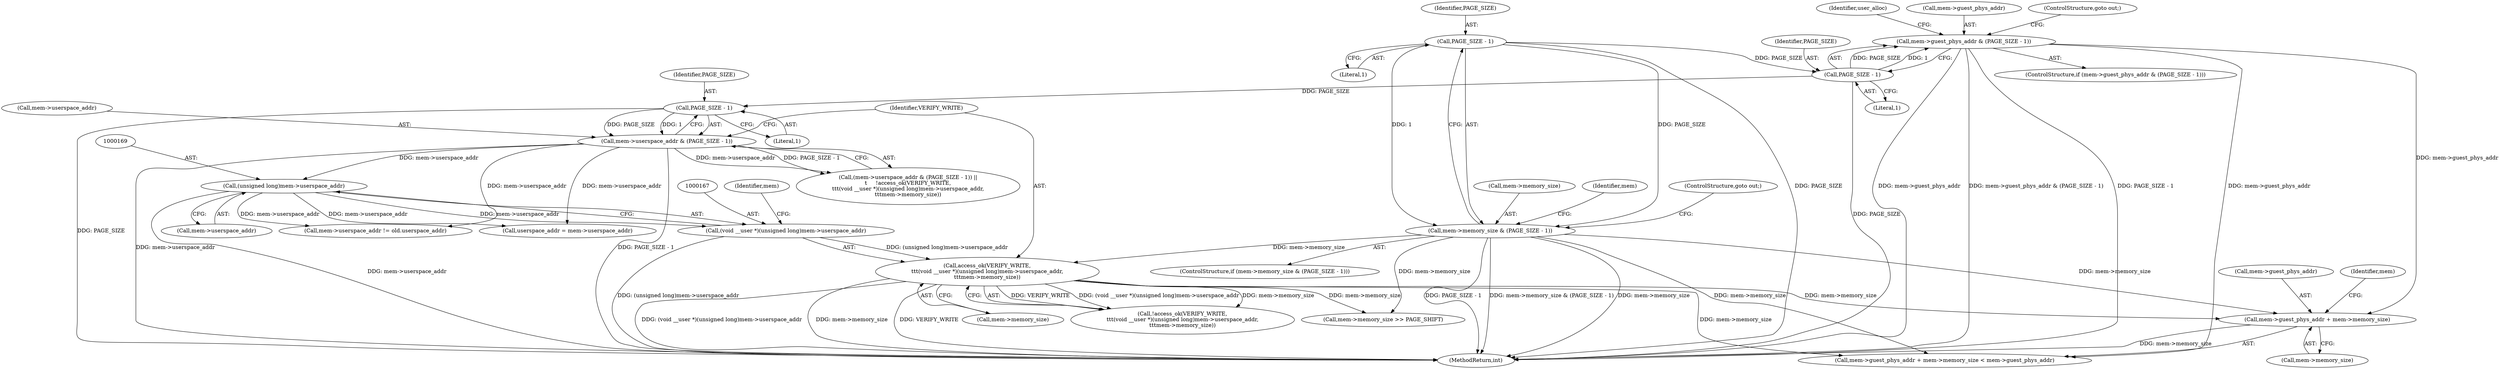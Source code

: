 digraph "0_linux_e40f193f5bb022e927a57a4f5d5194e4f12ddb74@pointer" {
"1000186" [label="(Call,mem->guest_phys_addr + mem->memory_size)"];
"1000144" [label="(Call,mem->guest_phys_addr & (PAGE_SIZE - 1))"];
"1000148" [label="(Call,PAGE_SIZE - 1)"];
"1000139" [label="(Call,PAGE_SIZE - 1)"];
"1000164" [label="(Call,access_ok(VERIFY_WRITE,\n\t\t\t(void __user *)(unsigned long)mem->userspace_addr,\n\t\t\tmem->memory_size))"];
"1000166" [label="(Call,(void __user *)(unsigned long)mem->userspace_addr)"];
"1000168" [label="(Call,(unsigned long)mem->userspace_addr)"];
"1000156" [label="(Call,mem->userspace_addr & (PAGE_SIZE - 1))"];
"1000160" [label="(Call,PAGE_SIZE - 1)"];
"1000135" [label="(Call,mem->memory_size & (PAGE_SIZE - 1))"];
"1000174" [label="(Identifier,mem)"];
"1000185" [label="(Call,mem->guest_phys_addr + mem->memory_size < mem->guest_phys_addr)"];
"1000163" [label="(Call,!access_ok(VERIFY_WRITE,\n\t\t\t(void __user *)(unsigned long)mem->userspace_addr,\n\t\t\tmem->memory_size))"];
"1000187" [label="(Call,mem->guest_phys_addr)"];
"1000194" [label="(Identifier,mem)"];
"1000190" [label="(Call,mem->memory_size)"];
"1000146" [label="(Identifier,mem)"];
"1000150" [label="(Literal,1)"];
"1000144" [label="(Call,mem->guest_phys_addr & (PAGE_SIZE - 1))"];
"1000142" [label="(ControlStructure,goto out;)"];
"1000156" [label="(Call,mem->userspace_addr & (PAGE_SIZE - 1))"];
"1000141" [label="(Literal,1)"];
"1000149" [label="(Identifier,PAGE_SIZE)"];
"1000143" [label="(ControlStructure,if (mem->guest_phys_addr & (PAGE_SIZE - 1)))"];
"1000155" [label="(Call,(mem->userspace_addr & (PAGE_SIZE - 1)) ||\n\t     !access_ok(VERIFY_WRITE,\n\t\t\t(void __user *)(unsigned long)mem->userspace_addr,\n\t\t\tmem->memory_size))"];
"1000162" [label="(Literal,1)"];
"1000151" [label="(ControlStructure,goto out;)"];
"1000165" [label="(Identifier,VERIFY_WRITE)"];
"1000134" [label="(ControlStructure,if (mem->memory_size & (PAGE_SIZE - 1)))"];
"1000140" [label="(Identifier,PAGE_SIZE)"];
"1000135" [label="(Call,mem->memory_size & (PAGE_SIZE - 1))"];
"1000489" [label="(MethodReturn,int)"];
"1000168" [label="(Call,(unsigned long)mem->userspace_addr)"];
"1000173" [label="(Call,mem->memory_size)"];
"1000335" [label="(Call,userspace_addr = mem->userspace_addr)"];
"1000154" [label="(Identifier,user_alloc)"];
"1000170" [label="(Call,mem->userspace_addr)"];
"1000186" [label="(Call,mem->guest_phys_addr + mem->memory_size)"];
"1000166" [label="(Call,(void __user *)(unsigned long)mem->userspace_addr)"];
"1000161" [label="(Identifier,PAGE_SIZE)"];
"1000164" [label="(Call,access_ok(VERIFY_WRITE,\n\t\t\t(void __user *)(unsigned long)mem->userspace_addr,\n\t\t\tmem->memory_size))"];
"1000148" [label="(Call,PAGE_SIZE - 1)"];
"1000139" [label="(Call,PAGE_SIZE - 1)"];
"1000157" [label="(Call,mem->userspace_addr)"];
"1000345" [label="(Call,mem->userspace_addr != old.userspace_addr)"];
"1000136" [label="(Call,mem->memory_size)"];
"1000145" [label="(Call,mem->guest_phys_addr)"];
"1000215" [label="(Call,mem->memory_size >> PAGE_SHIFT)"];
"1000160" [label="(Call,PAGE_SIZE - 1)"];
"1000186" -> "1000185"  [label="AST: "];
"1000186" -> "1000190"  [label="CFG: "];
"1000187" -> "1000186"  [label="AST: "];
"1000190" -> "1000186"  [label="AST: "];
"1000194" -> "1000186"  [label="CFG: "];
"1000186" -> "1000489"  [label="DDG: mem->memory_size"];
"1000144" -> "1000186"  [label="DDG: mem->guest_phys_addr"];
"1000164" -> "1000186"  [label="DDG: mem->memory_size"];
"1000135" -> "1000186"  [label="DDG: mem->memory_size"];
"1000144" -> "1000143"  [label="AST: "];
"1000144" -> "1000148"  [label="CFG: "];
"1000145" -> "1000144"  [label="AST: "];
"1000148" -> "1000144"  [label="AST: "];
"1000151" -> "1000144"  [label="CFG: "];
"1000154" -> "1000144"  [label="CFG: "];
"1000144" -> "1000489"  [label="DDG: mem->guest_phys_addr & (PAGE_SIZE - 1)"];
"1000144" -> "1000489"  [label="DDG: PAGE_SIZE - 1"];
"1000144" -> "1000489"  [label="DDG: mem->guest_phys_addr"];
"1000148" -> "1000144"  [label="DDG: PAGE_SIZE"];
"1000148" -> "1000144"  [label="DDG: 1"];
"1000144" -> "1000185"  [label="DDG: mem->guest_phys_addr"];
"1000148" -> "1000150"  [label="CFG: "];
"1000149" -> "1000148"  [label="AST: "];
"1000150" -> "1000148"  [label="AST: "];
"1000148" -> "1000489"  [label="DDG: PAGE_SIZE"];
"1000139" -> "1000148"  [label="DDG: PAGE_SIZE"];
"1000148" -> "1000160"  [label="DDG: PAGE_SIZE"];
"1000139" -> "1000135"  [label="AST: "];
"1000139" -> "1000141"  [label="CFG: "];
"1000140" -> "1000139"  [label="AST: "];
"1000141" -> "1000139"  [label="AST: "];
"1000135" -> "1000139"  [label="CFG: "];
"1000139" -> "1000489"  [label="DDG: PAGE_SIZE"];
"1000139" -> "1000135"  [label="DDG: PAGE_SIZE"];
"1000139" -> "1000135"  [label="DDG: 1"];
"1000164" -> "1000163"  [label="AST: "];
"1000164" -> "1000173"  [label="CFG: "];
"1000165" -> "1000164"  [label="AST: "];
"1000166" -> "1000164"  [label="AST: "];
"1000173" -> "1000164"  [label="AST: "];
"1000163" -> "1000164"  [label="CFG: "];
"1000164" -> "1000489"  [label="DDG: (void __user *)(unsigned long)mem->userspace_addr"];
"1000164" -> "1000489"  [label="DDG: mem->memory_size"];
"1000164" -> "1000489"  [label="DDG: VERIFY_WRITE"];
"1000164" -> "1000163"  [label="DDG: VERIFY_WRITE"];
"1000164" -> "1000163"  [label="DDG: (void __user *)(unsigned long)mem->userspace_addr"];
"1000164" -> "1000163"  [label="DDG: mem->memory_size"];
"1000166" -> "1000164"  [label="DDG: (unsigned long)mem->userspace_addr"];
"1000135" -> "1000164"  [label="DDG: mem->memory_size"];
"1000164" -> "1000185"  [label="DDG: mem->memory_size"];
"1000164" -> "1000215"  [label="DDG: mem->memory_size"];
"1000166" -> "1000168"  [label="CFG: "];
"1000167" -> "1000166"  [label="AST: "];
"1000168" -> "1000166"  [label="AST: "];
"1000174" -> "1000166"  [label="CFG: "];
"1000166" -> "1000489"  [label="DDG: (unsigned long)mem->userspace_addr"];
"1000168" -> "1000166"  [label="DDG: mem->userspace_addr"];
"1000168" -> "1000170"  [label="CFG: "];
"1000169" -> "1000168"  [label="AST: "];
"1000170" -> "1000168"  [label="AST: "];
"1000168" -> "1000489"  [label="DDG: mem->userspace_addr"];
"1000156" -> "1000168"  [label="DDG: mem->userspace_addr"];
"1000168" -> "1000335"  [label="DDG: mem->userspace_addr"];
"1000168" -> "1000345"  [label="DDG: mem->userspace_addr"];
"1000156" -> "1000155"  [label="AST: "];
"1000156" -> "1000160"  [label="CFG: "];
"1000157" -> "1000156"  [label="AST: "];
"1000160" -> "1000156"  [label="AST: "];
"1000165" -> "1000156"  [label="CFG: "];
"1000155" -> "1000156"  [label="CFG: "];
"1000156" -> "1000489"  [label="DDG: mem->userspace_addr"];
"1000156" -> "1000489"  [label="DDG: PAGE_SIZE - 1"];
"1000156" -> "1000155"  [label="DDG: mem->userspace_addr"];
"1000156" -> "1000155"  [label="DDG: PAGE_SIZE - 1"];
"1000160" -> "1000156"  [label="DDG: PAGE_SIZE"];
"1000160" -> "1000156"  [label="DDG: 1"];
"1000156" -> "1000335"  [label="DDG: mem->userspace_addr"];
"1000156" -> "1000345"  [label="DDG: mem->userspace_addr"];
"1000160" -> "1000162"  [label="CFG: "];
"1000161" -> "1000160"  [label="AST: "];
"1000162" -> "1000160"  [label="AST: "];
"1000160" -> "1000489"  [label="DDG: PAGE_SIZE"];
"1000135" -> "1000134"  [label="AST: "];
"1000136" -> "1000135"  [label="AST: "];
"1000142" -> "1000135"  [label="CFG: "];
"1000146" -> "1000135"  [label="CFG: "];
"1000135" -> "1000489"  [label="DDG: PAGE_SIZE - 1"];
"1000135" -> "1000489"  [label="DDG: mem->memory_size & (PAGE_SIZE - 1)"];
"1000135" -> "1000489"  [label="DDG: mem->memory_size"];
"1000135" -> "1000185"  [label="DDG: mem->memory_size"];
"1000135" -> "1000215"  [label="DDG: mem->memory_size"];
}
